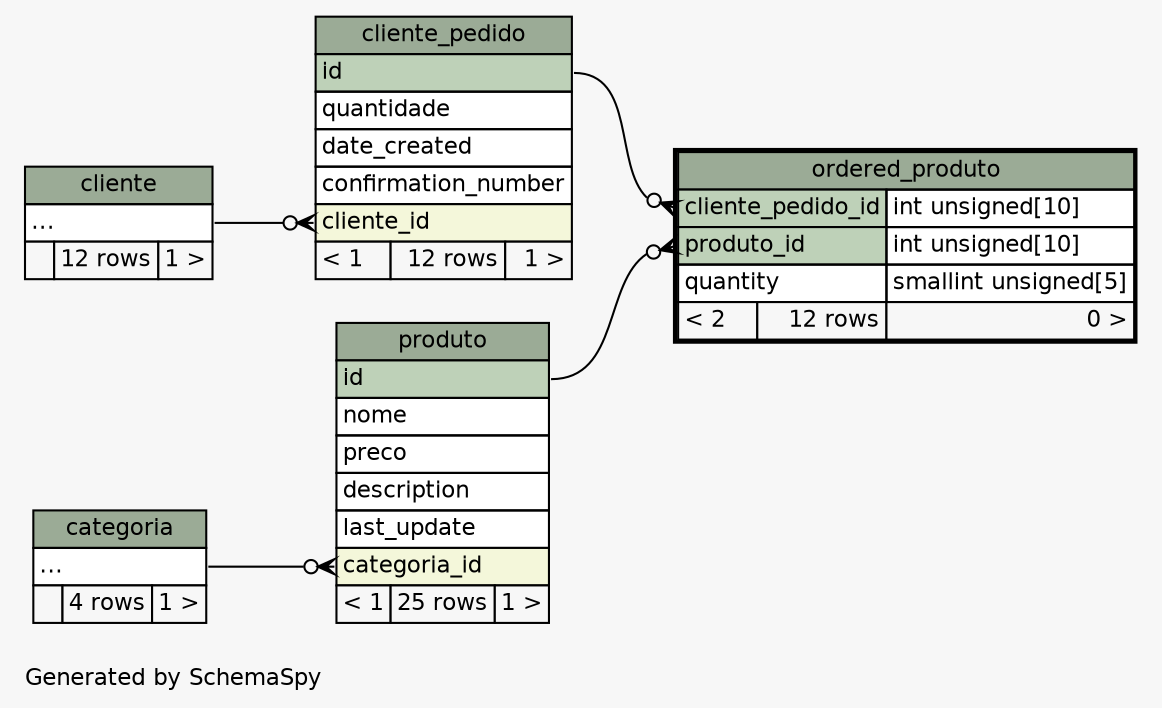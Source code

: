 // dot 2.38.0 on Linux 4.13.0-kali1-amd64
// SchemaSpy rev 590
digraph "twoDegreesRelationshipsDiagram" {
  graph [
    rankdir="RL"
    bgcolor="#f7f7f7"
    label="\nGenerated by SchemaSpy"
    labeljust="l"
    nodesep="0.18"
    ranksep="0.46"
    fontname="Helvetica"
    fontsize="11"
  ];
  node [
    fontname="Helvetica"
    fontsize="11"
    shape="plaintext"
  ];
  edge [
    arrowsize="0.8"
  ];
  "cliente_pedido":"cliente_id":w -> "cliente":"elipses":e [arrowhead=none dir=back arrowtail=crowodot];
  "ordered_produto":"cliente_pedido_id":w -> "cliente_pedido":"id":e [arrowhead=none dir=back arrowtail=crowodot];
  "ordered_produto":"produto_id":w -> "produto":"id":e [arrowhead=none dir=back arrowtail=crowodot];
  "produto":"categoria_id":w -> "categoria":"elipses":e [arrowhead=none dir=back arrowtail=crowodot];
  "categoria" [
    label=<
    <TABLE BORDER="0" CELLBORDER="1" CELLSPACING="0" BGCOLOR="#ffffff">
      <TR><TD COLSPAN="3" BGCOLOR="#9bab96" ALIGN="CENTER">categoria</TD></TR>
      <TR><TD PORT="elipses" COLSPAN="3" ALIGN="LEFT">...</TD></TR>
      <TR><TD ALIGN="LEFT" BGCOLOR="#f7f7f7">  </TD><TD ALIGN="RIGHT" BGCOLOR="#f7f7f7">4 rows</TD><TD ALIGN="RIGHT" BGCOLOR="#f7f7f7">1 &gt;</TD></TR>
    </TABLE>>
    URL="categoria.html"
    tooltip="categoria"
  ];
  "cliente" [
    label=<
    <TABLE BORDER="0" CELLBORDER="1" CELLSPACING="0" BGCOLOR="#ffffff">
      <TR><TD COLSPAN="3" BGCOLOR="#9bab96" ALIGN="CENTER">cliente</TD></TR>
      <TR><TD PORT="elipses" COLSPAN="3" ALIGN="LEFT">...</TD></TR>
      <TR><TD ALIGN="LEFT" BGCOLOR="#f7f7f7">  </TD><TD ALIGN="RIGHT" BGCOLOR="#f7f7f7">12 rows</TD><TD ALIGN="RIGHT" BGCOLOR="#f7f7f7">1 &gt;</TD></TR>
    </TABLE>>
    URL="cliente.html"
    tooltip="cliente"
  ];
  "cliente_pedido" [
    label=<
    <TABLE BORDER="0" CELLBORDER="1" CELLSPACING="0" BGCOLOR="#ffffff">
      <TR><TD COLSPAN="3" BGCOLOR="#9bab96" ALIGN="CENTER">cliente_pedido</TD></TR>
      <TR><TD PORT="id" COLSPAN="3" BGCOLOR="#bed1b8" ALIGN="LEFT">id</TD></TR>
      <TR><TD PORT="quantidade" COLSPAN="3" ALIGN="LEFT">quantidade</TD></TR>
      <TR><TD PORT="date_created" COLSPAN="3" ALIGN="LEFT">date_created</TD></TR>
      <TR><TD PORT="confirmation_number" COLSPAN="3" ALIGN="LEFT">confirmation_number</TD></TR>
      <TR><TD PORT="cliente_id" COLSPAN="3" BGCOLOR="#f4f7da" ALIGN="LEFT">cliente_id</TD></TR>
      <TR><TD ALIGN="LEFT" BGCOLOR="#f7f7f7">&lt; 1</TD><TD ALIGN="RIGHT" BGCOLOR="#f7f7f7">12 rows</TD><TD ALIGN="RIGHT" BGCOLOR="#f7f7f7">1 &gt;</TD></TR>
    </TABLE>>
    URL="cliente_pedido.html"
    tooltip="cliente_pedido"
  ];
  "ordered_produto" [
    label=<
    <TABLE BORDER="2" CELLBORDER="1" CELLSPACING="0" BGCOLOR="#ffffff">
      <TR><TD COLSPAN="3" BGCOLOR="#9bab96" ALIGN="CENTER">ordered_produto</TD></TR>
      <TR><TD PORT="cliente_pedido_id" COLSPAN="2" BGCOLOR="#bed1b8" ALIGN="LEFT">cliente_pedido_id</TD><TD PORT="cliente_pedido_id.type" ALIGN="LEFT">int unsigned[10]</TD></TR>
      <TR><TD PORT="produto_id" COLSPAN="2" BGCOLOR="#bed1b8" ALIGN="LEFT">produto_id</TD><TD PORT="produto_id.type" ALIGN="LEFT">int unsigned[10]</TD></TR>
      <TR><TD PORT="quantity" COLSPAN="2" ALIGN="LEFT">quantity</TD><TD PORT="quantity.type" ALIGN="LEFT">smallint unsigned[5]</TD></TR>
      <TR><TD ALIGN="LEFT" BGCOLOR="#f7f7f7">&lt; 2</TD><TD ALIGN="RIGHT" BGCOLOR="#f7f7f7">12 rows</TD><TD ALIGN="RIGHT" BGCOLOR="#f7f7f7">0 &gt;</TD></TR>
    </TABLE>>
    URL="ordered_produto.html"
    tooltip="ordered_produto"
  ];
  "produto" [
    label=<
    <TABLE BORDER="0" CELLBORDER="1" CELLSPACING="0" BGCOLOR="#ffffff">
      <TR><TD COLSPAN="3" BGCOLOR="#9bab96" ALIGN="CENTER">produto</TD></TR>
      <TR><TD PORT="id" COLSPAN="3" BGCOLOR="#bed1b8" ALIGN="LEFT">id</TD></TR>
      <TR><TD PORT="nome" COLSPAN="3" ALIGN="LEFT">nome</TD></TR>
      <TR><TD PORT="preco" COLSPAN="3" ALIGN="LEFT">preco</TD></TR>
      <TR><TD PORT="description" COLSPAN="3" ALIGN="LEFT">description</TD></TR>
      <TR><TD PORT="last_update" COLSPAN="3" ALIGN="LEFT">last_update</TD></TR>
      <TR><TD PORT="categoria_id" COLSPAN="3" BGCOLOR="#f4f7da" ALIGN="LEFT">categoria_id</TD></TR>
      <TR><TD ALIGN="LEFT" BGCOLOR="#f7f7f7">&lt; 1</TD><TD ALIGN="RIGHT" BGCOLOR="#f7f7f7">25 rows</TD><TD ALIGN="RIGHT" BGCOLOR="#f7f7f7">1 &gt;</TD></TR>
    </TABLE>>
    URL="produto.html"
    tooltip="produto"
  ];
}
